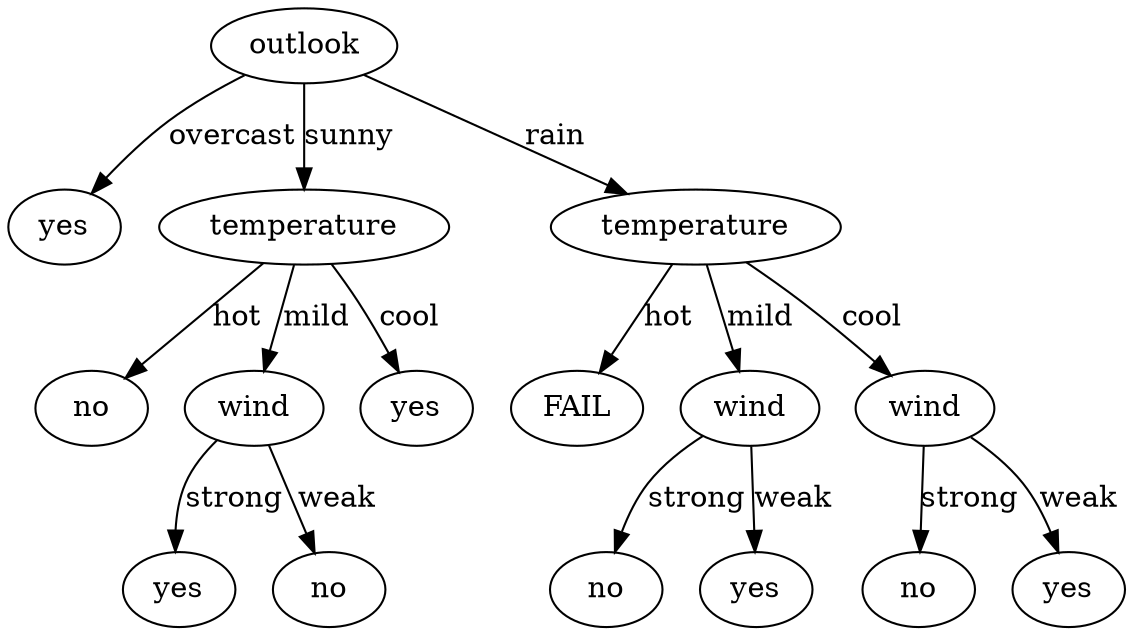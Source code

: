 digraph {
2879201542718231628971539358106267804 [label=outlook]
29407735005321861865810873097552426947 [label=yes]
204390235311441042399527715417373595296 [label=temperature]
185776055795427608636286939614647282452 [label=no]
17232427848899194186043025015588327014 [label=wind]
128281044437994253121196087231667571955 [label=yes]
204566701358406912775136404566748064147 [label=no]
82243969497654399432276156547367129660 [label=yes]
293719443327946751042174461541462492201 [label=temperature]
321600721662942210234703746804527566603 [label=FAIL]
59886410798001684036382439631050951863 [label=wind]
201484230453060890479809051643820772089 [label=no]
108862976605976190601562653066560231647 [label=yes]
312758388755042853631655429396250436563 [label=wind]
243311069289642050072338856916190232205 [label=no]
131863348943047045431745140017595916050 [label=yes]
2879201542718231628971539358106267804 -> 29407735005321861865810873097552426947 [label=overcast] 
2879201542718231628971539358106267804 -> 204390235311441042399527715417373595296 [label=sunny] 
204390235311441042399527715417373595296 -> 185776055795427608636286939614647282452 [label=hot] 
204390235311441042399527715417373595296 -> 17232427848899194186043025015588327014 [label=mild] 
17232427848899194186043025015588327014 -> 128281044437994253121196087231667571955 [label=strong] 
17232427848899194186043025015588327014 -> 204566701358406912775136404566748064147 [label=weak] 
204390235311441042399527715417373595296 -> 82243969497654399432276156547367129660 [label=cool] 
2879201542718231628971539358106267804 -> 293719443327946751042174461541462492201 [label=rain] 
293719443327946751042174461541462492201 -> 321600721662942210234703746804527566603 [label=hot] 
293719443327946751042174461541462492201 -> 59886410798001684036382439631050951863 [label=mild] 
59886410798001684036382439631050951863 -> 201484230453060890479809051643820772089 [label=strong] 
59886410798001684036382439631050951863 -> 108862976605976190601562653066560231647 [label=weak] 
293719443327946751042174461541462492201 -> 312758388755042853631655429396250436563 [label=cool] 
312758388755042853631655429396250436563 -> 243311069289642050072338856916190232205 [label=strong] 
312758388755042853631655429396250436563 -> 131863348943047045431745140017595916050 [label=weak] 

}